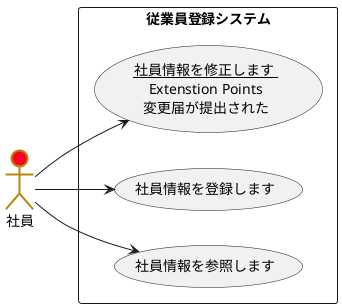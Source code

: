 @startuml ユースケース図
left to right direction
actor 社員 #ff0022;line:DarkGoldenRod;line.bold;
rectangle 従業員登録システム{
usecase (<u>社員情報を修正します<u> \nExtenstion Points\n変更届が提出された) as input
usecase 社員情報を登録します
usecase 社員情報を参照します
}
社員 --> 社員情報を参照します
社員--> input
社員--> 社員情報を登録します
@enduml